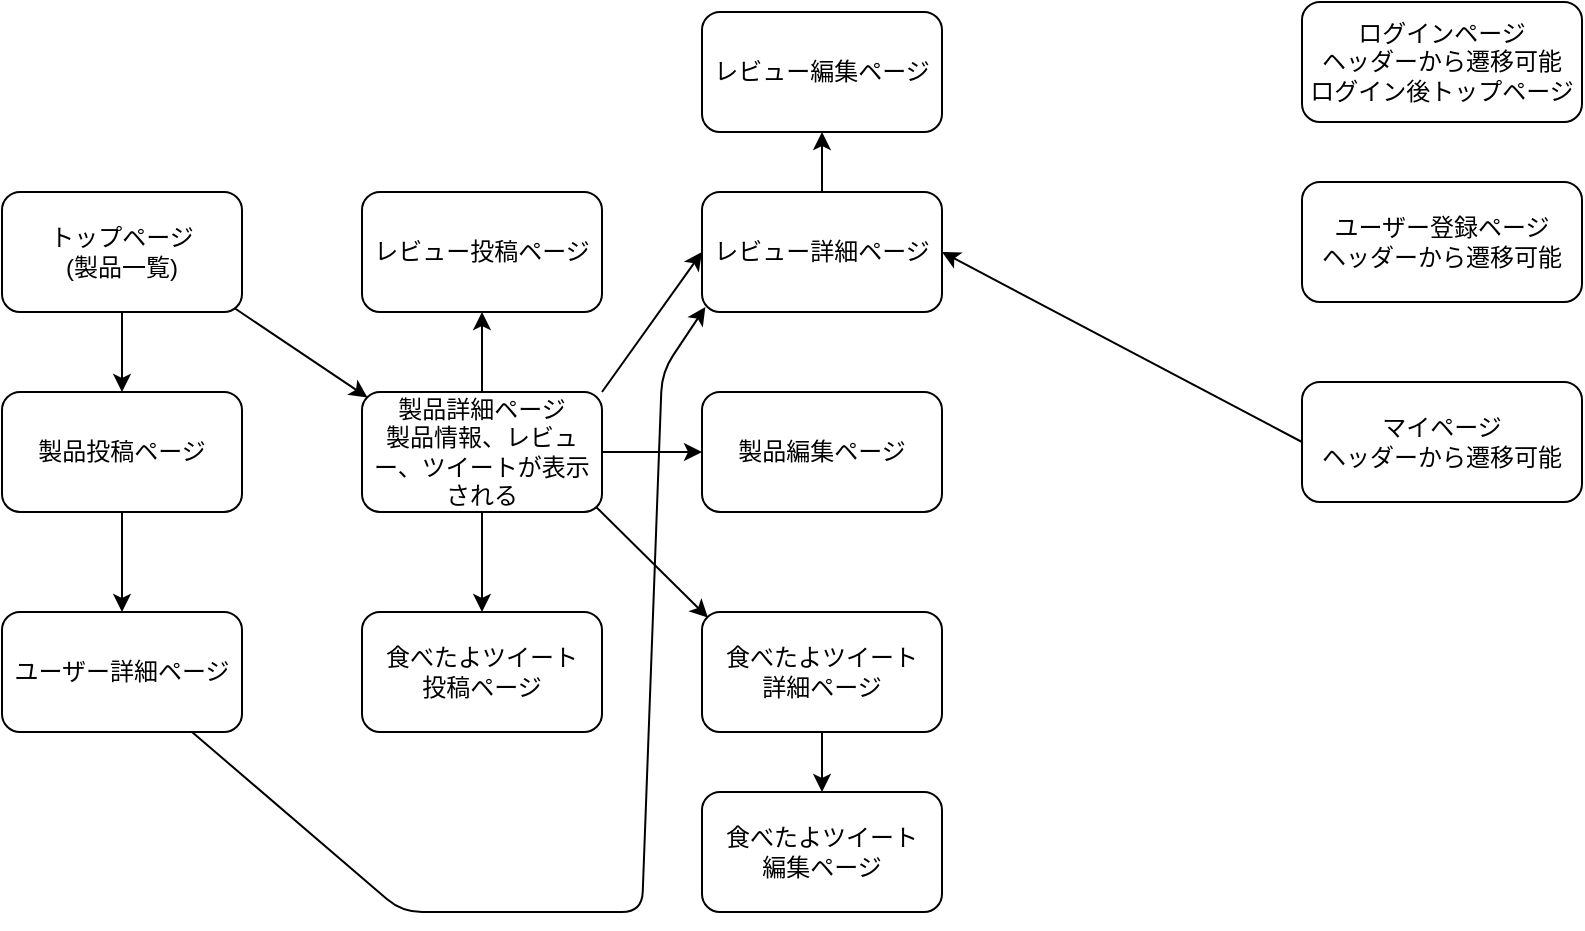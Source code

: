 <mxfile>
    <diagram id="N0xNgCrFTyS3plTQ5jAB" name="ページ1">
        <mxGraphModel dx="886" dy="788" grid="1" gridSize="10" guides="1" tooltips="1" connect="1" arrows="1" fold="1" page="1" pageScale="1" pageWidth="827" pageHeight="1169" math="0" shadow="0">
            <root>
                <mxCell id="0"/>
                <mxCell id="1" parent="0"/>
                <mxCell id="22" style="edgeStyle=none;html=1;exitX=0.968;exitY=0.967;exitDx=0;exitDy=0;entryX=0.023;entryY=0.045;entryDx=0;entryDy=0;startArrow=none;startFill=0;entryPerimeter=0;exitPerimeter=0;" edge="1" parent="1" source="2" target="6">
                    <mxGeometry relative="1" as="geometry"/>
                </mxCell>
                <mxCell id="2" value="トップページ&lt;br&gt;(製品一覧)" style="rounded=1;whiteSpace=wrap;html=1;" vertex="1" parent="1">
                    <mxGeometry x="20" y="150" width="120" height="60" as="geometry"/>
                </mxCell>
                <mxCell id="3" value="ログインページ&lt;br&gt;ヘッダーから遷移可能&lt;br&gt;ログイン後トップページ" style="rounded=1;whiteSpace=wrap;html=1;" vertex="1" parent="1">
                    <mxGeometry x="670" y="55" width="140" height="60" as="geometry"/>
                </mxCell>
                <mxCell id="4" value="ユーザー登録ページ&lt;br&gt;ヘッダーから遷移可能" style="rounded=1;whiteSpace=wrap;html=1;" vertex="1" parent="1">
                    <mxGeometry x="670" y="145" width="140" height="60" as="geometry"/>
                </mxCell>
                <mxCell id="28" style="edgeStyle=none;html=1;entryX=0;entryY=0.5;entryDx=0;entryDy=0;startArrow=none;startFill=0;endArrow=classic;endFill=1;" edge="1" parent="1" source="6" target="7">
                    <mxGeometry relative="1" as="geometry"/>
                </mxCell>
                <mxCell id="29" style="edgeStyle=none;html=1;entryX=0.5;entryY=0;entryDx=0;entryDy=0;startArrow=none;startFill=0;endArrow=classic;endFill=1;" edge="1" parent="1" source="6" target="9">
                    <mxGeometry relative="1" as="geometry"/>
                </mxCell>
                <mxCell id="33" style="edgeStyle=none;html=1;entryX=0.025;entryY=0.047;entryDx=0;entryDy=0;startArrow=none;startFill=0;endArrow=classic;endFill=1;exitX=0.975;exitY=0.957;exitDx=0;exitDy=0;exitPerimeter=0;entryPerimeter=0;" edge="1" parent="1" source="6" target="32">
                    <mxGeometry relative="1" as="geometry"/>
                </mxCell>
                <mxCell id="6" value="製品詳細ページ&lt;br&gt;製品情報、レビュー、ツイートが表示される" style="rounded=1;whiteSpace=wrap;html=1;" vertex="1" parent="1">
                    <mxGeometry x="200" y="250" width="120" height="60" as="geometry"/>
                </mxCell>
                <mxCell id="7" value="製品編集ページ" style="rounded=1;whiteSpace=wrap;html=1;" vertex="1" parent="1">
                    <mxGeometry x="370" y="250" width="120" height="60" as="geometry"/>
                </mxCell>
                <mxCell id="21" style="edgeStyle=none;html=1;entryX=0.5;entryY=0;entryDx=0;entryDy=0;" edge="1" parent="1" source="8" target="13">
                    <mxGeometry relative="1" as="geometry"/>
                </mxCell>
                <mxCell id="8" value="製品投稿ページ" style="rounded=1;whiteSpace=wrap;html=1;" vertex="1" parent="1">
                    <mxGeometry x="20" y="250" width="120" height="60" as="geometry"/>
                </mxCell>
                <mxCell id="9" value="食べたよツイート&lt;br&gt;投稿ページ" style="rounded=1;whiteSpace=wrap;html=1;" vertex="1" parent="1">
                    <mxGeometry x="200" y="360" width="120" height="60" as="geometry"/>
                </mxCell>
                <mxCell id="24" style="edgeStyle=none;html=1;entryX=0;entryY=0.5;entryDx=0;entryDy=0;startArrow=none;startFill=0;endArrow=classic;endFill=1;exitX=1;exitY=0;exitDx=0;exitDy=0;" edge="1" parent="1" source="6" target="23">
                    <mxGeometry relative="1" as="geometry"/>
                </mxCell>
                <mxCell id="10" value="レビュー投稿ページ" style="rounded=1;whiteSpace=wrap;html=1;" vertex="1" parent="1">
                    <mxGeometry x="200" y="150" width="120" height="60" as="geometry"/>
                </mxCell>
                <mxCell id="11" value="レビュー編集ページ" style="rounded=1;whiteSpace=wrap;html=1;" vertex="1" parent="1">
                    <mxGeometry x="370" y="60" width="120" height="60" as="geometry"/>
                </mxCell>
                <mxCell id="26" style="edgeStyle=none;html=1;exitX=0;exitY=0.5;exitDx=0;exitDy=0;entryX=1;entryY=0.5;entryDx=0;entryDy=0;startArrow=none;startFill=0;endArrow=classic;endFill=1;" edge="1" parent="1" source="12" target="23">
                    <mxGeometry relative="1" as="geometry"/>
                </mxCell>
                <mxCell id="12" value="マイページ&lt;br&gt;ヘッダーから遷移可能" style="rounded=1;whiteSpace=wrap;html=1;" vertex="1" parent="1">
                    <mxGeometry x="670" y="245" width="140" height="60" as="geometry"/>
                </mxCell>
                <mxCell id="27" style="edgeStyle=none;html=1;entryX=0.014;entryY=0.959;entryDx=0;entryDy=0;startArrow=none;startFill=0;endArrow=classic;endFill=1;entryPerimeter=0;" edge="1" parent="1" source="13" target="23">
                    <mxGeometry relative="1" as="geometry">
                        <Array as="points">
                            <mxPoint x="220" y="510"/>
                            <mxPoint x="340" y="510"/>
                            <mxPoint x="350" y="240"/>
                        </Array>
                    </mxGeometry>
                </mxCell>
                <mxCell id="13" value="ユーザー詳細ページ" style="rounded=1;whiteSpace=wrap;html=1;" vertex="1" parent="1">
                    <mxGeometry x="20" y="360" width="120" height="60" as="geometry"/>
                </mxCell>
                <mxCell id="14" value="" style="endArrow=classic;startArrow=none;html=1;exitX=0.5;exitY=1;exitDx=0;exitDy=0;entryX=0.5;entryY=0;entryDx=0;entryDy=0;startFill=0;" edge="1" parent="1" source="2" target="8">
                    <mxGeometry width="50" height="50" relative="1" as="geometry">
                        <mxPoint x="260" y="270" as="sourcePoint"/>
                        <mxPoint x="310" y="220" as="targetPoint"/>
                        <Array as="points"/>
                    </mxGeometry>
                </mxCell>
                <mxCell id="16" value="" style="endArrow=classic;startArrow=none;html=1;exitX=0.5;exitY=0;exitDx=0;exitDy=0;entryX=0.5;entryY=1;entryDx=0;entryDy=0;startFill=0;" edge="1" parent="1" source="6" target="10">
                    <mxGeometry width="50" height="50" relative="1" as="geometry">
                        <mxPoint x="208.8" y="286.82" as="sourcePoint"/>
                        <mxPoint x="150.36" y="286.82" as="targetPoint"/>
                        <Array as="points"/>
                    </mxGeometry>
                </mxCell>
                <mxCell id="25" style="edgeStyle=none;html=1;entryX=0.5;entryY=1;entryDx=0;entryDy=0;startArrow=none;startFill=0;endArrow=classic;endFill=1;" edge="1" parent="1" source="23" target="11">
                    <mxGeometry relative="1" as="geometry"/>
                </mxCell>
                <mxCell id="23" value="レビュー詳細ページ" style="rounded=1;whiteSpace=wrap;html=1;" vertex="1" parent="1">
                    <mxGeometry x="370" y="150" width="120" height="60" as="geometry"/>
                </mxCell>
                <mxCell id="30" value="食べたよツイート&lt;br&gt;編集ページ" style="rounded=1;whiteSpace=wrap;html=1;" vertex="1" parent="1">
                    <mxGeometry x="370" y="450" width="120" height="60" as="geometry"/>
                </mxCell>
                <mxCell id="34" style="edgeStyle=none;html=1;entryX=0.5;entryY=0;entryDx=0;entryDy=0;startArrow=none;startFill=0;endArrow=classic;endFill=1;" edge="1" parent="1" source="32" target="30">
                    <mxGeometry relative="1" as="geometry"/>
                </mxCell>
                <mxCell id="32" value="食べたよツイート&lt;br&gt;詳細ページ" style="rounded=1;whiteSpace=wrap;html=1;" vertex="1" parent="1">
                    <mxGeometry x="370" y="360" width="120" height="60" as="geometry"/>
                </mxCell>
            </root>
        </mxGraphModel>
    </diagram>
</mxfile>